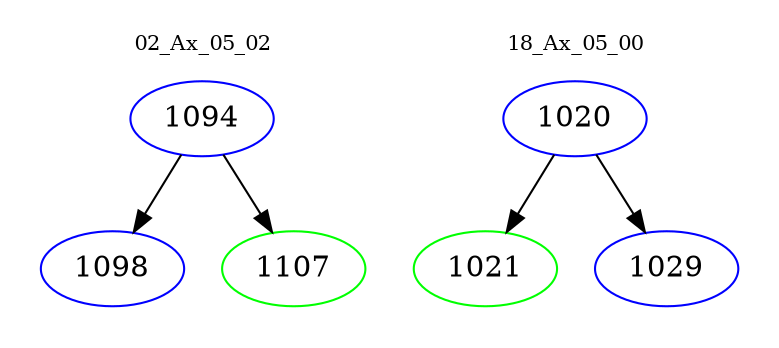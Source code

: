 digraph{
subgraph cluster_0 {
color = white
label = "02_Ax_05_02";
fontsize=10;
T0_1094 [label="1094", color="blue"]
T0_1094 -> T0_1098 [color="black"]
T0_1098 [label="1098", color="blue"]
T0_1094 -> T0_1107 [color="black"]
T0_1107 [label="1107", color="green"]
}
subgraph cluster_1 {
color = white
label = "18_Ax_05_00";
fontsize=10;
T1_1020 [label="1020", color="blue"]
T1_1020 -> T1_1021 [color="black"]
T1_1021 [label="1021", color="green"]
T1_1020 -> T1_1029 [color="black"]
T1_1029 [label="1029", color="blue"]
}
}
